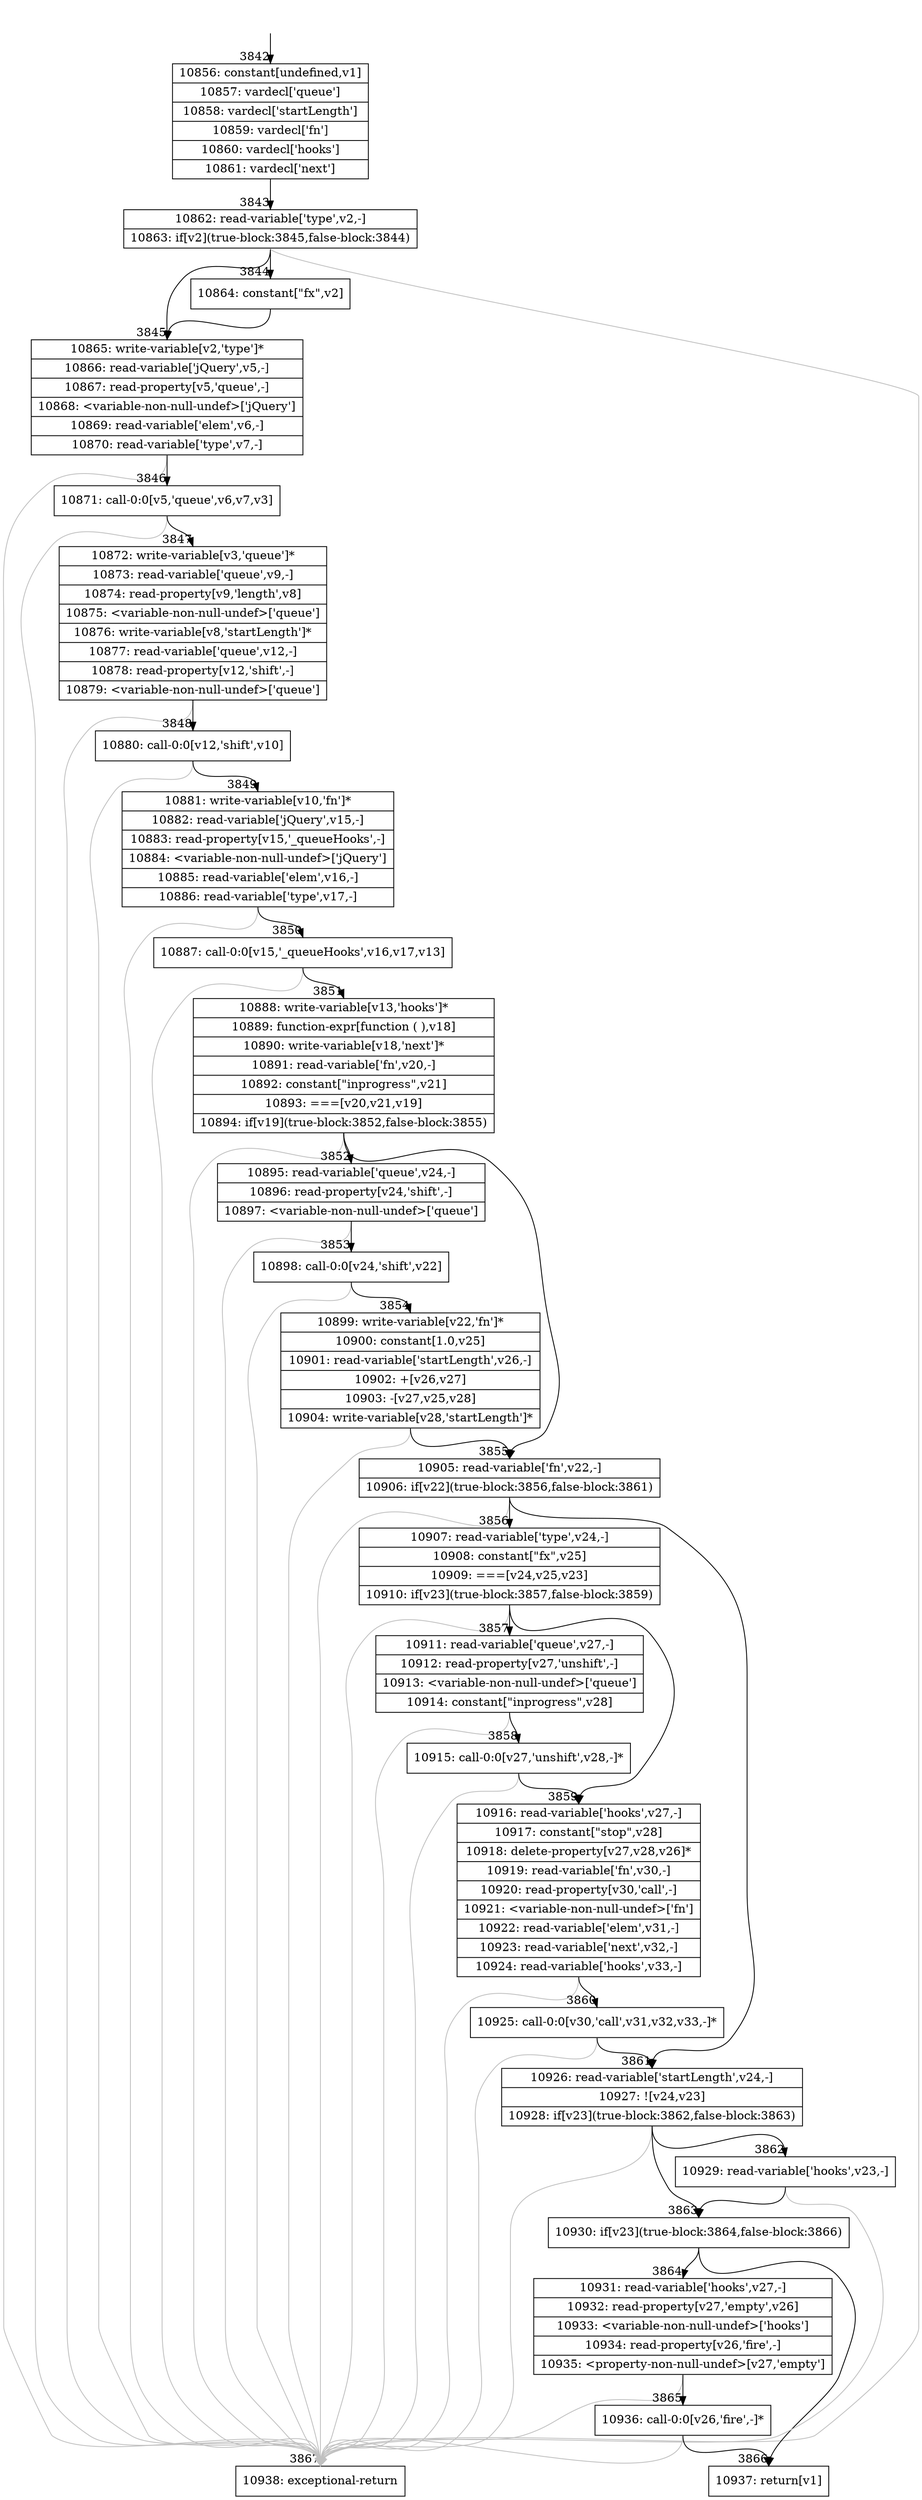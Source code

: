 digraph {
rankdir="TD"
BB_entry256[shape=none,label=""];
BB_entry256 -> BB3842 [tailport=s, headport=n, headlabel="    3842"]
BB3842 [shape=record label="{10856: constant[undefined,v1]|10857: vardecl['queue']|10858: vardecl['startLength']|10859: vardecl['fn']|10860: vardecl['hooks']|10861: vardecl['next']}" ] 
BB3842 -> BB3843 [tailport=s, headport=n, headlabel="      3843"]
BB3843 [shape=record label="{10862: read-variable['type',v2,-]|10863: if[v2](true-block:3845,false-block:3844)}" ] 
BB3843 -> BB3845 [tailport=s, headport=n, headlabel="      3845"]
BB3843 -> BB3844 [tailport=s, headport=n, headlabel="      3844"]
BB3843 -> BB3867 [tailport=s, headport=n, color=gray, headlabel="      3867"]
BB3844 [shape=record label="{10864: constant[\"fx\",v2]}" ] 
BB3844 -> BB3845 [tailport=s, headport=n]
BB3845 [shape=record label="{10865: write-variable[v2,'type']*|10866: read-variable['jQuery',v5,-]|10867: read-property[v5,'queue',-]|10868: \<variable-non-null-undef\>['jQuery']|10869: read-variable['elem',v6,-]|10870: read-variable['type',v7,-]}" ] 
BB3845 -> BB3846 [tailport=s, headport=n, headlabel="      3846"]
BB3845 -> BB3867 [tailport=s, headport=n, color=gray]
BB3846 [shape=record label="{10871: call-0:0[v5,'queue',v6,v7,v3]}" ] 
BB3846 -> BB3847 [tailport=s, headport=n, headlabel="      3847"]
BB3846 -> BB3867 [tailport=s, headport=n, color=gray]
BB3847 [shape=record label="{10872: write-variable[v3,'queue']*|10873: read-variable['queue',v9,-]|10874: read-property[v9,'length',v8]|10875: \<variable-non-null-undef\>['queue']|10876: write-variable[v8,'startLength']*|10877: read-variable['queue',v12,-]|10878: read-property[v12,'shift',-]|10879: \<variable-non-null-undef\>['queue']}" ] 
BB3847 -> BB3848 [tailport=s, headport=n, headlabel="      3848"]
BB3847 -> BB3867 [tailport=s, headport=n, color=gray]
BB3848 [shape=record label="{10880: call-0:0[v12,'shift',v10]}" ] 
BB3848 -> BB3849 [tailport=s, headport=n, headlabel="      3849"]
BB3848 -> BB3867 [tailport=s, headport=n, color=gray]
BB3849 [shape=record label="{10881: write-variable[v10,'fn']*|10882: read-variable['jQuery',v15,-]|10883: read-property[v15,'_queueHooks',-]|10884: \<variable-non-null-undef\>['jQuery']|10885: read-variable['elem',v16,-]|10886: read-variable['type',v17,-]}" ] 
BB3849 -> BB3850 [tailport=s, headport=n, headlabel="      3850"]
BB3849 -> BB3867 [tailport=s, headport=n, color=gray]
BB3850 [shape=record label="{10887: call-0:0[v15,'_queueHooks',v16,v17,v13]}" ] 
BB3850 -> BB3851 [tailport=s, headport=n, headlabel="      3851"]
BB3850 -> BB3867 [tailport=s, headport=n, color=gray]
BB3851 [shape=record label="{10888: write-variable[v13,'hooks']*|10889: function-expr[function ( ),v18]|10890: write-variable[v18,'next']*|10891: read-variable['fn',v20,-]|10892: constant[\"inprogress\",v21]|10893: ===[v20,v21,v19]|10894: if[v19](true-block:3852,false-block:3855)}" ] 
BB3851 -> BB3852 [tailport=s, headport=n, headlabel="      3852"]
BB3851 -> BB3855 [tailport=s, headport=n, headlabel="      3855"]
BB3851 -> BB3867 [tailport=s, headport=n, color=gray]
BB3852 [shape=record label="{10895: read-variable['queue',v24,-]|10896: read-property[v24,'shift',-]|10897: \<variable-non-null-undef\>['queue']}" ] 
BB3852 -> BB3853 [tailport=s, headport=n, headlabel="      3853"]
BB3852 -> BB3867 [tailport=s, headport=n, color=gray]
BB3853 [shape=record label="{10898: call-0:0[v24,'shift',v22]}" ] 
BB3853 -> BB3854 [tailport=s, headport=n, headlabel="      3854"]
BB3853 -> BB3867 [tailport=s, headport=n, color=gray]
BB3854 [shape=record label="{10899: write-variable[v22,'fn']*|10900: constant[1.0,v25]|10901: read-variable['startLength',v26,-]|10902: +[v26,v27]|10903: -[v27,v25,v28]|10904: write-variable[v28,'startLength']*}" ] 
BB3854 -> BB3855 [tailport=s, headport=n]
BB3854 -> BB3867 [tailport=s, headport=n, color=gray]
BB3855 [shape=record label="{10905: read-variable['fn',v22,-]|10906: if[v22](true-block:3856,false-block:3861)}" ] 
BB3855 -> BB3856 [tailport=s, headport=n, headlabel="      3856"]
BB3855 -> BB3861 [tailport=s, headport=n, headlabel="      3861"]
BB3855 -> BB3867 [tailport=s, headport=n, color=gray]
BB3856 [shape=record label="{10907: read-variable['type',v24,-]|10908: constant[\"fx\",v25]|10909: ===[v24,v25,v23]|10910: if[v23](true-block:3857,false-block:3859)}" ] 
BB3856 -> BB3857 [tailport=s, headport=n, headlabel="      3857"]
BB3856 -> BB3859 [tailport=s, headport=n, headlabel="      3859"]
BB3856 -> BB3867 [tailport=s, headport=n, color=gray]
BB3857 [shape=record label="{10911: read-variable['queue',v27,-]|10912: read-property[v27,'unshift',-]|10913: \<variable-non-null-undef\>['queue']|10914: constant[\"inprogress\",v28]}" ] 
BB3857 -> BB3858 [tailport=s, headport=n, headlabel="      3858"]
BB3857 -> BB3867 [tailport=s, headport=n, color=gray]
BB3858 [shape=record label="{10915: call-0:0[v27,'unshift',v28,-]*}" ] 
BB3858 -> BB3859 [tailport=s, headport=n]
BB3858 -> BB3867 [tailport=s, headport=n, color=gray]
BB3859 [shape=record label="{10916: read-variable['hooks',v27,-]|10917: constant[\"stop\",v28]|10918: delete-property[v27,v28,v26]*|10919: read-variable['fn',v30,-]|10920: read-property[v30,'call',-]|10921: \<variable-non-null-undef\>['fn']|10922: read-variable['elem',v31,-]|10923: read-variable['next',v32,-]|10924: read-variable['hooks',v33,-]}" ] 
BB3859 -> BB3860 [tailport=s, headport=n, headlabel="      3860"]
BB3859 -> BB3867 [tailport=s, headport=n, color=gray]
BB3860 [shape=record label="{10925: call-0:0[v30,'call',v31,v32,v33,-]*}" ] 
BB3860 -> BB3861 [tailport=s, headport=n]
BB3860 -> BB3867 [tailport=s, headport=n, color=gray]
BB3861 [shape=record label="{10926: read-variable['startLength',v24,-]|10927: ![v24,v23]|10928: if[v23](true-block:3862,false-block:3863)}" ] 
BB3861 -> BB3863 [tailport=s, headport=n, headlabel="      3863"]
BB3861 -> BB3862 [tailport=s, headport=n, headlabel="      3862"]
BB3861 -> BB3867 [tailport=s, headport=n, color=gray]
BB3862 [shape=record label="{10929: read-variable['hooks',v23,-]}" ] 
BB3862 -> BB3863 [tailport=s, headport=n]
BB3862 -> BB3867 [tailport=s, headport=n, color=gray]
BB3863 [shape=record label="{10930: if[v23](true-block:3864,false-block:3866)}" ] 
BB3863 -> BB3864 [tailport=s, headport=n, headlabel="      3864"]
BB3863 -> BB3866 [tailport=s, headport=n, headlabel="      3866"]
BB3864 [shape=record label="{10931: read-variable['hooks',v27,-]|10932: read-property[v27,'empty',v26]|10933: \<variable-non-null-undef\>['hooks']|10934: read-property[v26,'fire',-]|10935: \<property-non-null-undef\>[v27,'empty']}" ] 
BB3864 -> BB3865 [tailport=s, headport=n, headlabel="      3865"]
BB3864 -> BB3867 [tailport=s, headport=n, color=gray]
BB3865 [shape=record label="{10936: call-0:0[v26,'fire',-]*}" ] 
BB3865 -> BB3866 [tailport=s, headport=n]
BB3865 -> BB3867 [tailport=s, headport=n, color=gray]
BB3866 [shape=record label="{10937: return[v1]}" ] 
BB3867 [shape=record label="{10938: exceptional-return}" ] 
}
